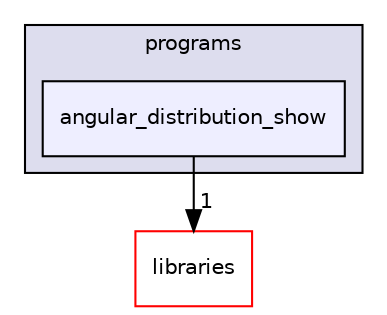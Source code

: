 digraph "xmipp/legacy/applications/programs/angular_distribution_show" {
  compound=true
  node [ fontsize="10", fontname="Helvetica"];
  edge [ labelfontsize="10", labelfontname="Helvetica"];
  subgraph clusterdir_a205c211814f26c7bbd02dbfc70fcda8 {
    graph [ bgcolor="#ddddee", pencolor="black", label="programs" fontname="Helvetica", fontsize="10", URL="dir_a205c211814f26c7bbd02dbfc70fcda8.html"]
  dir_9266ada09625831e29db61e75b90265f [shape=box, label="angular_distribution_show", style="filled", fillcolor="#eeeeff", pencolor="black", URL="dir_9266ada09625831e29db61e75b90265f.html"];
  }
  dir_ec5db26cfb72886407809adaaec84b8a [shape=box label="libraries" fillcolor="white" style="filled" color="red" URL="dir_ec5db26cfb72886407809adaaec84b8a.html"];
  dir_9266ada09625831e29db61e75b90265f->dir_ec5db26cfb72886407809adaaec84b8a [headlabel="1", labeldistance=1.5 headhref="dir_000253_000300.html"];
}
